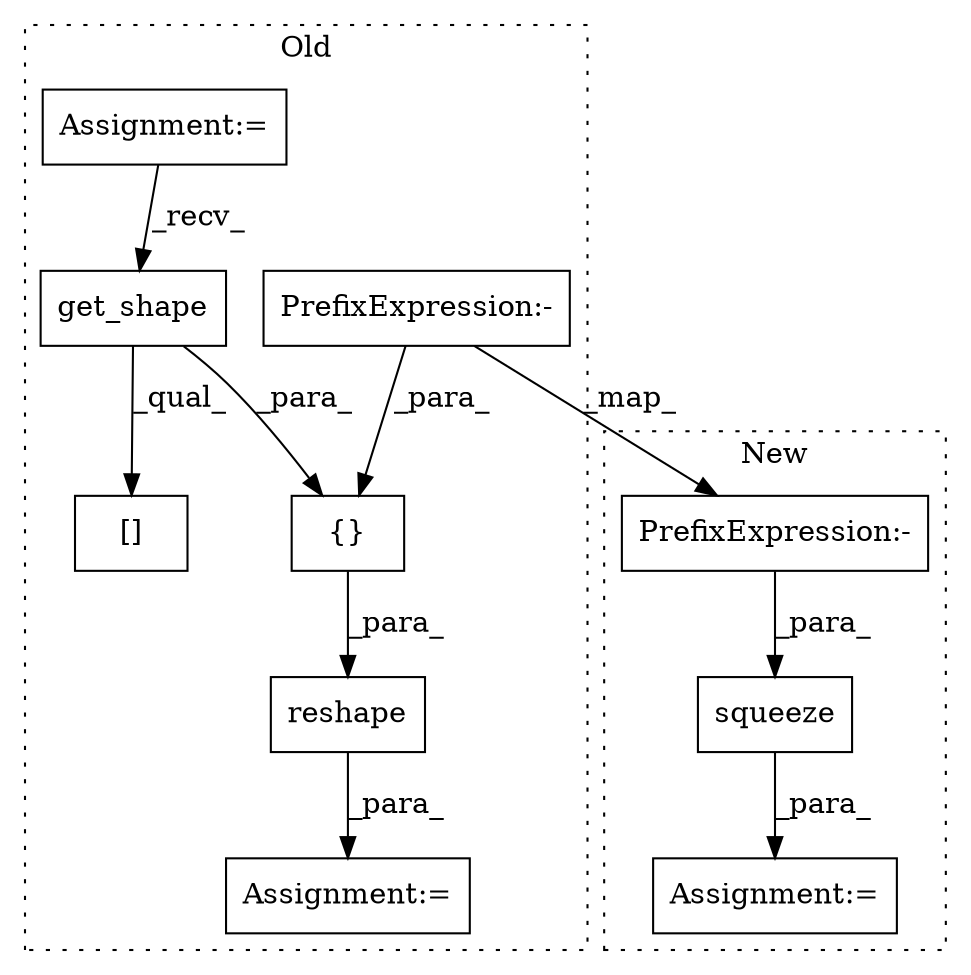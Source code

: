 digraph G {
subgraph cluster0 {
1 [label="{}" a="4" s="1779,1793" l="1,1" shape="box"];
3 [label="Assignment:=" a="7" s="1521" l="12" shape="box"];
4 [label="Assignment:=" a="7" s="1737" l="1" shape="box"];
7 [label="PrefixExpression:-" a="38" s="1791" l="1" shape="box"];
8 [label="[]" a="2" s="1684,1710" l="25,1" shape="box"];
9 [label="get_shape" a="32" s="1697" l="11" shape="box"];
10 [label="reshape" a="32" s="1749,1794" l="8,1" shape="box"];
label = "Old";
style="dotted";
}
subgraph cluster1 {
2 [label="squeeze" a="32" s="2856,2875" l="8,1" shape="box"];
5 [label="Assignment:=" a="7" s="2844" l="1" shape="box"];
6 [label="PrefixExpression:-" a="38" s="2873" l="1" shape="box"];
label = "New";
style="dotted";
}
1 -> 10 [label="_para_"];
2 -> 5 [label="_para_"];
3 -> 9 [label="_recv_"];
6 -> 2 [label="_para_"];
7 -> 6 [label="_map_"];
7 -> 1 [label="_para_"];
9 -> 8 [label="_qual_"];
9 -> 1 [label="_para_"];
10 -> 4 [label="_para_"];
}
